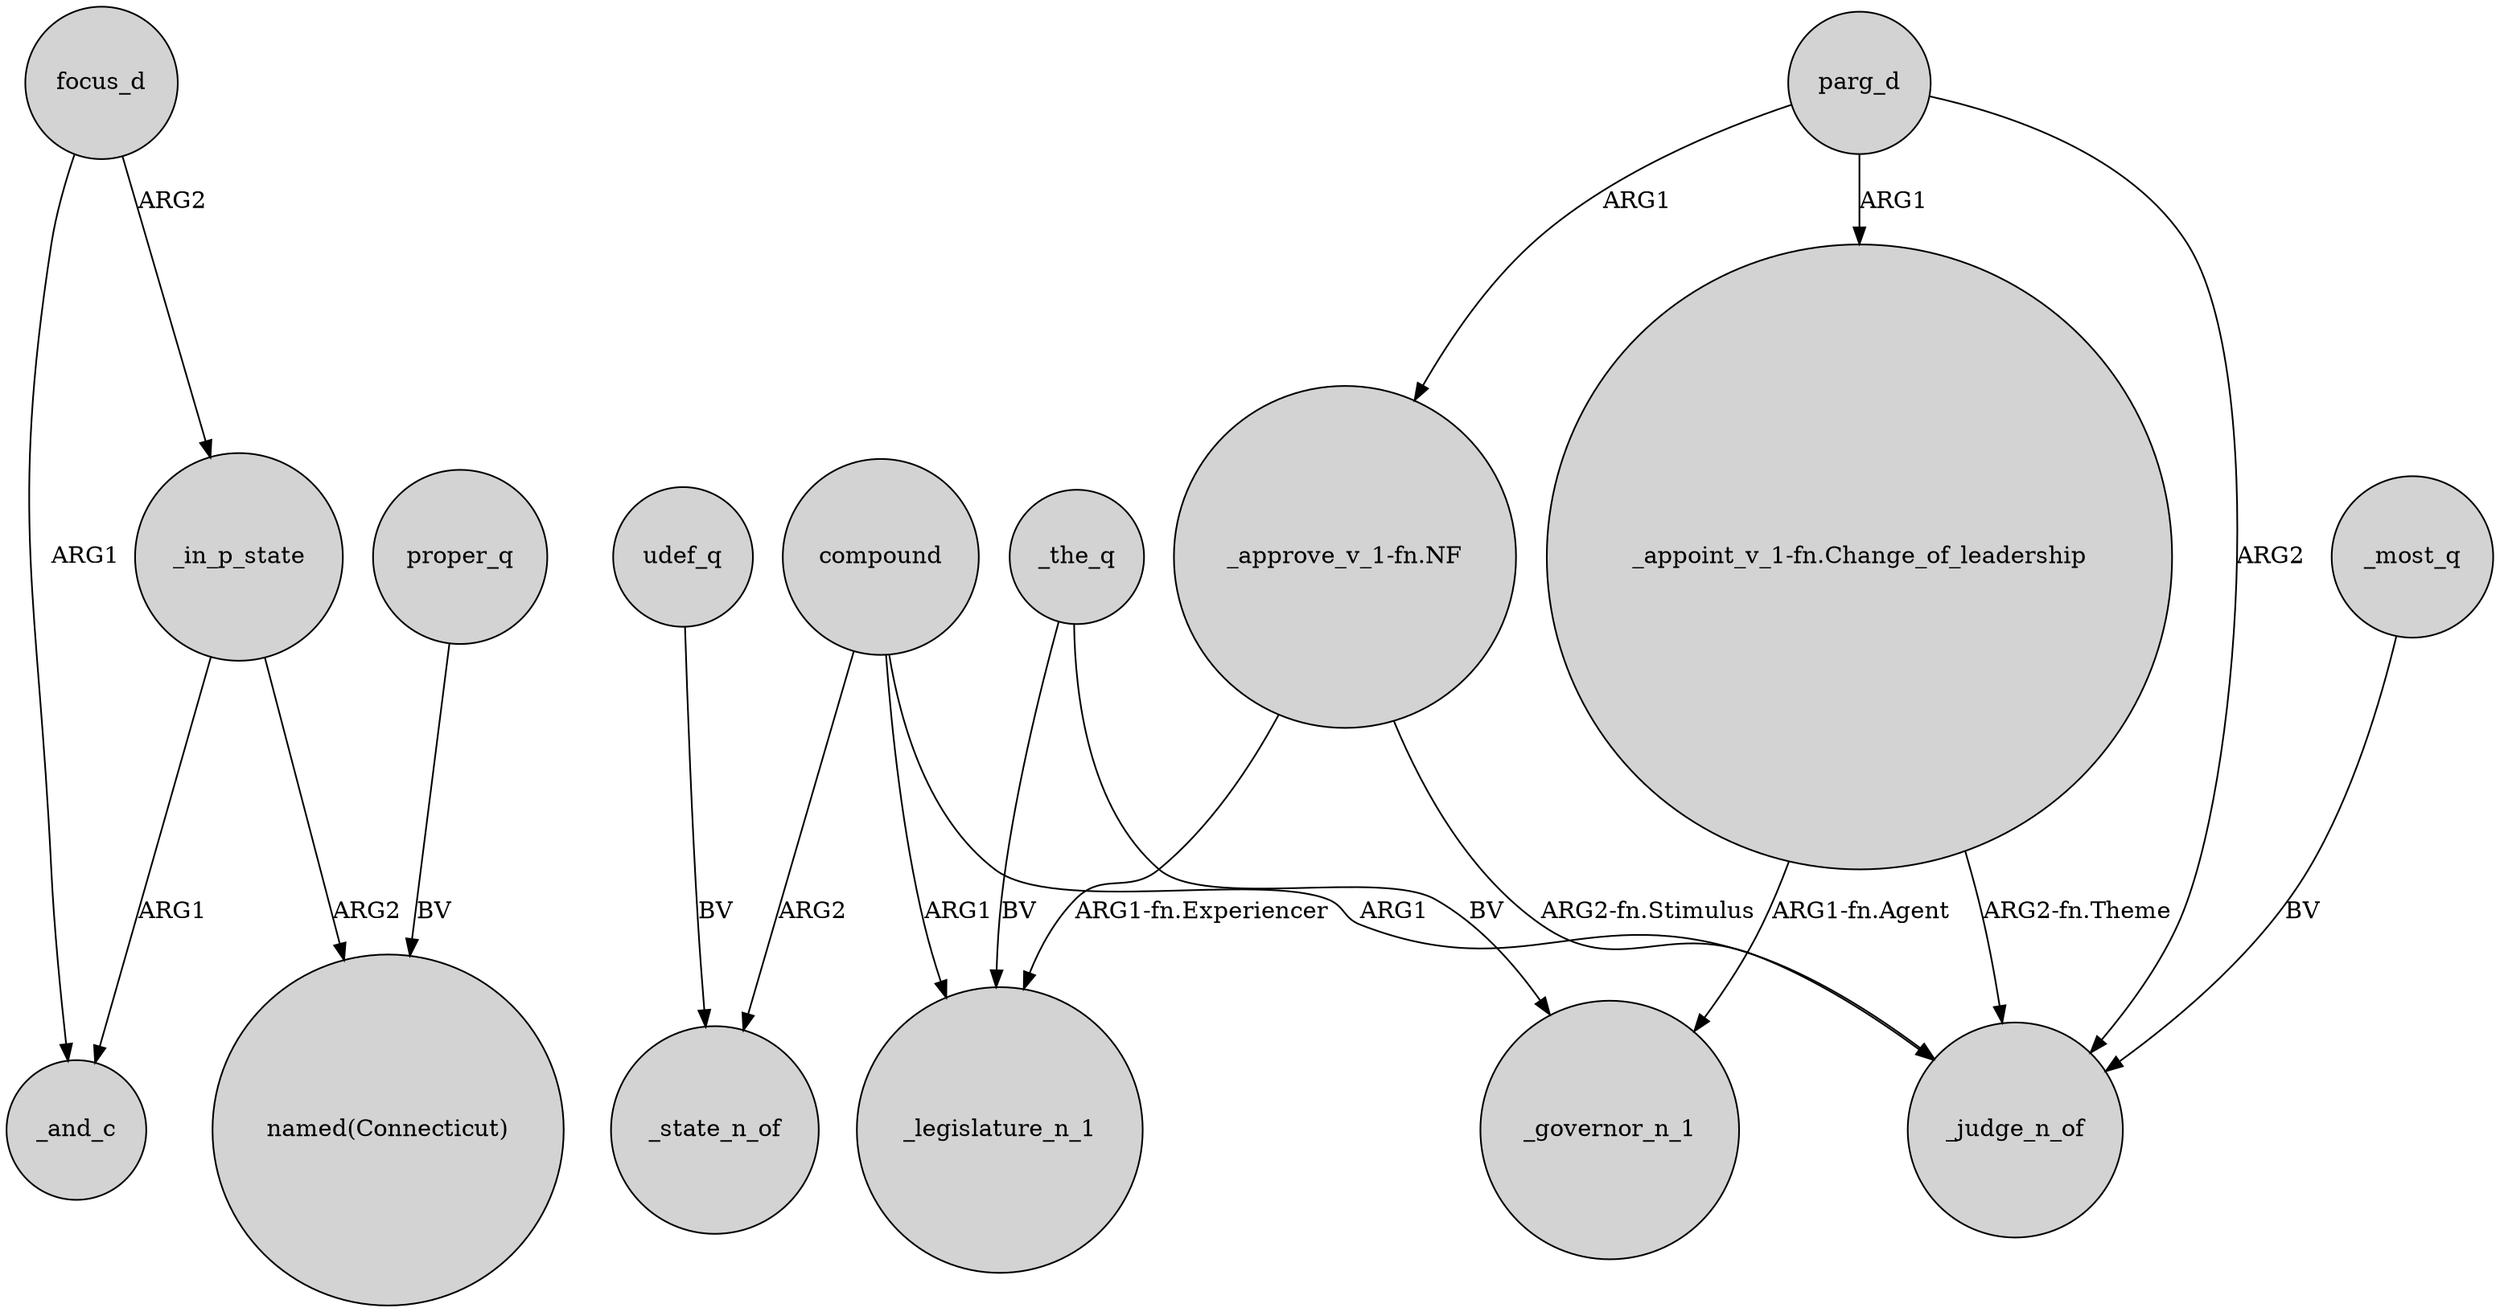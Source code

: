 digraph {
	node [shape=circle style=filled]
	_in_p_state -> _and_c [label=ARG1]
	"_approve_v_1-fn.NF" -> _legislature_n_1 [label="ARG1-fn.Experiencer"]
	udef_q -> _state_n_of [label=BV]
	_the_q -> _legislature_n_1 [label=BV]
	focus_d -> _in_p_state [label=ARG2]
	_the_q -> _governor_n_1 [label=BV]
	compound -> _state_n_of [label=ARG2]
	compound -> _legislature_n_1 [label=ARG1]
	compound -> _judge_n_of [label=ARG1]
	_in_p_state -> "named(Connecticut)" [label=ARG2]
	parg_d -> "_appoint_v_1-fn.Change_of_leadership" [label=ARG1]
	focus_d -> _and_c [label=ARG1]
	"_appoint_v_1-fn.Change_of_leadership" -> _governor_n_1 [label="ARG1-fn.Agent"]
	parg_d -> _judge_n_of [label=ARG2]
	"_appoint_v_1-fn.Change_of_leadership" -> _judge_n_of [label="ARG2-fn.Theme"]
	_most_q -> _judge_n_of [label=BV]
	"_approve_v_1-fn.NF" -> _judge_n_of [label="ARG2-fn.Stimulus"]
	proper_q -> "named(Connecticut)" [label=BV]
	parg_d -> "_approve_v_1-fn.NF" [label=ARG1]
}
